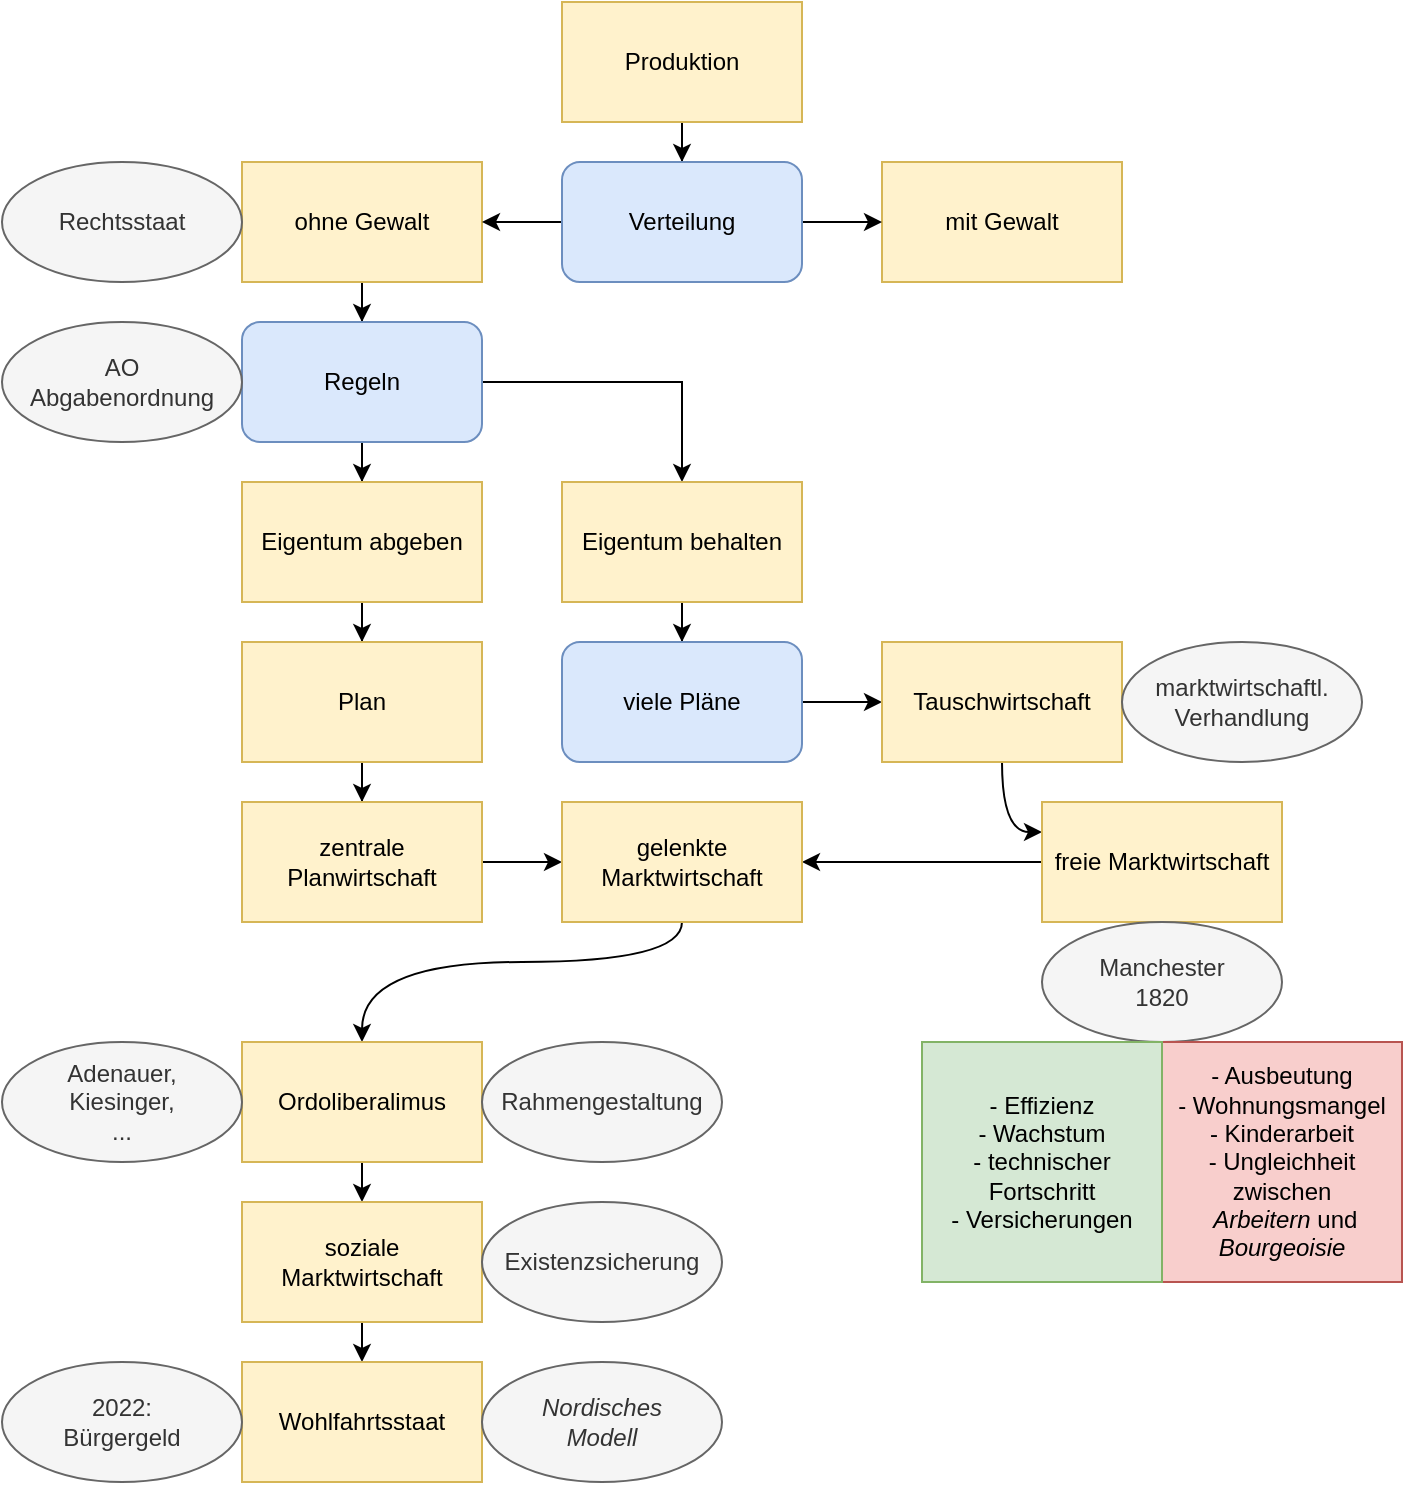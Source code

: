 <mxfile version="20.6.0" type="github">
  <diagram id="7QbTI-Qd8rcOK8mCKrct" name="Seite-1">
    <mxGraphModel dx="1038" dy="643" grid="1" gridSize="10" guides="1" tooltips="1" connect="1" arrows="1" fold="1" page="1" pageScale="1" pageWidth="827" pageHeight="1169" math="0" shadow="0">
      <root>
        <mxCell id="0" />
        <mxCell id="1" parent="0" />
        <mxCell id="zIE0uOBCSvr7S64_03uh-10" style="edgeStyle=orthogonalEdgeStyle;rounded=0;orthogonalLoop=1;jettySize=auto;html=1;" edge="1" parent="1" source="zIE0uOBCSvr7S64_03uh-1" target="zIE0uOBCSvr7S64_03uh-7">
          <mxGeometry relative="1" as="geometry" />
        </mxCell>
        <mxCell id="zIE0uOBCSvr7S64_03uh-1" value="Produktion" style="rounded=0;whiteSpace=wrap;html=1;fillColor=#fff2cc;strokeColor=#d6b656;" vertex="1" parent="1">
          <mxGeometry x="360" y="320" width="120" height="60" as="geometry" />
        </mxCell>
        <mxCell id="zIE0uOBCSvr7S64_03uh-13" style="edgeStyle=orthogonalEdgeStyle;rounded=0;orthogonalLoop=1;jettySize=auto;html=1;entryX=0.5;entryY=0;entryDx=0;entryDy=0;" edge="1" parent="1" source="zIE0uOBCSvr7S64_03uh-4" target="zIE0uOBCSvr7S64_03uh-6">
          <mxGeometry relative="1" as="geometry" />
        </mxCell>
        <mxCell id="zIE0uOBCSvr7S64_03uh-4" value="ohne Gewalt" style="rounded=0;whiteSpace=wrap;html=1;fillColor=#fff2cc;strokeColor=#d6b656;" vertex="1" parent="1">
          <mxGeometry x="200" y="400" width="120" height="60" as="geometry" />
        </mxCell>
        <mxCell id="zIE0uOBCSvr7S64_03uh-5" value="mit Gewalt" style="rounded=0;whiteSpace=wrap;html=1;fillColor=#fff2cc;strokeColor=#d6b656;" vertex="1" parent="1">
          <mxGeometry x="520" y="400" width="120" height="60" as="geometry" />
        </mxCell>
        <mxCell id="zIE0uOBCSvr7S64_03uh-14" style="edgeStyle=orthogonalEdgeStyle;rounded=0;orthogonalLoop=1;jettySize=auto;html=1;" edge="1" parent="1" source="zIE0uOBCSvr7S64_03uh-6" target="zIE0uOBCSvr7S64_03uh-9">
          <mxGeometry relative="1" as="geometry" />
        </mxCell>
        <mxCell id="zIE0uOBCSvr7S64_03uh-15" style="edgeStyle=orthogonalEdgeStyle;rounded=0;orthogonalLoop=1;jettySize=auto;html=1;" edge="1" parent="1" source="zIE0uOBCSvr7S64_03uh-6" target="zIE0uOBCSvr7S64_03uh-8">
          <mxGeometry relative="1" as="geometry" />
        </mxCell>
        <mxCell id="zIE0uOBCSvr7S64_03uh-6" value="Regeln" style="rounded=1;whiteSpace=wrap;html=1;fillColor=#dae8fc;strokeColor=#6c8ebf;" vertex="1" parent="1">
          <mxGeometry x="200" y="480" width="120" height="60" as="geometry" />
        </mxCell>
        <mxCell id="zIE0uOBCSvr7S64_03uh-11" style="edgeStyle=orthogonalEdgeStyle;rounded=0;orthogonalLoop=1;jettySize=auto;html=1;" edge="1" parent="1" source="zIE0uOBCSvr7S64_03uh-7" target="zIE0uOBCSvr7S64_03uh-5">
          <mxGeometry relative="1" as="geometry" />
        </mxCell>
        <mxCell id="zIE0uOBCSvr7S64_03uh-12" style="edgeStyle=orthogonalEdgeStyle;rounded=0;orthogonalLoop=1;jettySize=auto;html=1;entryX=1;entryY=0.5;entryDx=0;entryDy=0;" edge="1" parent="1" source="zIE0uOBCSvr7S64_03uh-7" target="zIE0uOBCSvr7S64_03uh-4">
          <mxGeometry relative="1" as="geometry" />
        </mxCell>
        <mxCell id="zIE0uOBCSvr7S64_03uh-7" value="Verteilung" style="rounded=1;whiteSpace=wrap;html=1;fillColor=#dae8fc;strokeColor=#6c8ebf;" vertex="1" parent="1">
          <mxGeometry x="360" y="400" width="120" height="60" as="geometry" />
        </mxCell>
        <mxCell id="zIE0uOBCSvr7S64_03uh-17" style="edgeStyle=orthogonalEdgeStyle;rounded=0;orthogonalLoop=1;jettySize=auto;html=1;entryX=0.5;entryY=0;entryDx=0;entryDy=0;" edge="1" parent="1" source="zIE0uOBCSvr7S64_03uh-8" target="zIE0uOBCSvr7S64_03uh-16">
          <mxGeometry relative="1" as="geometry" />
        </mxCell>
        <mxCell id="zIE0uOBCSvr7S64_03uh-8" value="Eigentum abgeben" style="rounded=0;whiteSpace=wrap;html=1;fillColor=#fff2cc;strokeColor=#d6b656;" vertex="1" parent="1">
          <mxGeometry x="200" y="560" width="120" height="60" as="geometry" />
        </mxCell>
        <mxCell id="zIE0uOBCSvr7S64_03uh-21" style="edgeStyle=orthogonalEdgeStyle;rounded=0;orthogonalLoop=1;jettySize=auto;html=1;" edge="1" parent="1" source="zIE0uOBCSvr7S64_03uh-9" target="zIE0uOBCSvr7S64_03uh-20">
          <mxGeometry relative="1" as="geometry" />
        </mxCell>
        <mxCell id="zIE0uOBCSvr7S64_03uh-9" value="Eigentum behalten" style="rounded=0;whiteSpace=wrap;html=1;fillColor=#fff2cc;strokeColor=#d6b656;" vertex="1" parent="1">
          <mxGeometry x="360" y="560" width="120" height="60" as="geometry" />
        </mxCell>
        <mxCell id="zIE0uOBCSvr7S64_03uh-19" style="edgeStyle=orthogonalEdgeStyle;rounded=0;orthogonalLoop=1;jettySize=auto;html=1;entryX=0.5;entryY=0;entryDx=0;entryDy=0;" edge="1" parent="1" source="zIE0uOBCSvr7S64_03uh-16" target="zIE0uOBCSvr7S64_03uh-18">
          <mxGeometry relative="1" as="geometry" />
        </mxCell>
        <mxCell id="zIE0uOBCSvr7S64_03uh-16" value="Plan" style="rounded=0;whiteSpace=wrap;html=1;fillColor=#fff2cc;strokeColor=#d6b656;" vertex="1" parent="1">
          <mxGeometry x="200" y="640" width="120" height="60" as="geometry" />
        </mxCell>
        <mxCell id="zIE0uOBCSvr7S64_03uh-49" style="edgeStyle=orthogonalEdgeStyle;curved=1;orthogonalLoop=1;jettySize=auto;html=1;exitX=1;exitY=0.5;exitDx=0;exitDy=0;" edge="1" parent="1" source="zIE0uOBCSvr7S64_03uh-18" target="zIE0uOBCSvr7S64_03uh-46">
          <mxGeometry relative="1" as="geometry" />
        </mxCell>
        <mxCell id="zIE0uOBCSvr7S64_03uh-18" value="zentrale Planwirtschaft" style="rounded=0;whiteSpace=wrap;html=1;fillColor=#fff2cc;strokeColor=#d6b656;" vertex="1" parent="1">
          <mxGeometry x="200" y="720" width="120" height="60" as="geometry" />
        </mxCell>
        <mxCell id="zIE0uOBCSvr7S64_03uh-34" style="edgeStyle=orthogonalEdgeStyle;rounded=0;orthogonalLoop=1;jettySize=auto;html=1;exitX=1;exitY=0.5;exitDx=0;exitDy=0;entryX=0;entryY=0.5;entryDx=0;entryDy=0;" edge="1" parent="1" source="zIE0uOBCSvr7S64_03uh-20" target="zIE0uOBCSvr7S64_03uh-31">
          <mxGeometry relative="1" as="geometry" />
        </mxCell>
        <mxCell id="zIE0uOBCSvr7S64_03uh-20" value="viele Pläne" style="rounded=1;whiteSpace=wrap;html=1;fillColor=#dae8fc;strokeColor=#6c8ebf;" vertex="1" parent="1">
          <mxGeometry x="360" y="640" width="120" height="60" as="geometry" />
        </mxCell>
        <mxCell id="zIE0uOBCSvr7S64_03uh-28" value="Rechtsstaat" style="ellipse;whiteSpace=wrap;html=1;fillColor=#f5f5f5;fontColor=#333333;strokeColor=#666666;" vertex="1" parent="1">
          <mxGeometry x="80" y="400" width="120" height="60" as="geometry" />
        </mxCell>
        <mxCell id="zIE0uOBCSvr7S64_03uh-30" value="AO&lt;br&gt;Abgabenordnung" style="ellipse;whiteSpace=wrap;html=1;fillColor=#f5f5f5;fontColor=#333333;strokeColor=#666666;" vertex="1" parent="1">
          <mxGeometry x="80" y="480" width="120" height="60" as="geometry" />
        </mxCell>
        <mxCell id="zIE0uOBCSvr7S64_03uh-45" style="edgeStyle=orthogonalEdgeStyle;curved=1;orthogonalLoop=1;jettySize=auto;html=1;entryX=0;entryY=0.25;entryDx=0;entryDy=0;" edge="1" parent="1" source="zIE0uOBCSvr7S64_03uh-31" target="zIE0uOBCSvr7S64_03uh-37">
          <mxGeometry relative="1" as="geometry">
            <Array as="points">
              <mxPoint x="580" y="735" />
            </Array>
          </mxGeometry>
        </mxCell>
        <mxCell id="zIE0uOBCSvr7S64_03uh-31" value="Tauschwirtschaft" style="rounded=0;whiteSpace=wrap;html=1;fillColor=#fff2cc;strokeColor=#d6b656;" vertex="1" parent="1">
          <mxGeometry x="520" y="640" width="120" height="60" as="geometry" />
        </mxCell>
        <mxCell id="zIE0uOBCSvr7S64_03uh-35" value="marktwirtschaftl.&lt;br&gt;Verhandlung" style="ellipse;whiteSpace=wrap;html=1;fillColor=#f5f5f5;fontColor=#333333;strokeColor=#666666;" vertex="1" parent="1">
          <mxGeometry x="640" y="640" width="120" height="60" as="geometry" />
        </mxCell>
        <mxCell id="zIE0uOBCSvr7S64_03uh-47" style="edgeStyle=orthogonalEdgeStyle;curved=1;orthogonalLoop=1;jettySize=auto;html=1;" edge="1" parent="1" source="zIE0uOBCSvr7S64_03uh-37" target="zIE0uOBCSvr7S64_03uh-46">
          <mxGeometry relative="1" as="geometry" />
        </mxCell>
        <mxCell id="zIE0uOBCSvr7S64_03uh-37" value="freie Marktwirtschaft" style="rounded=0;whiteSpace=wrap;html=1;fillColor=#fff2cc;strokeColor=#d6b656;" vertex="1" parent="1">
          <mxGeometry x="600" y="720" width="120" height="60" as="geometry" />
        </mxCell>
        <mxCell id="zIE0uOBCSvr7S64_03uh-39" value="Manchester&lt;br&gt;1820" style="ellipse;whiteSpace=wrap;html=1;fillColor=#f5f5f5;fontColor=#333333;strokeColor=#666666;" vertex="1" parent="1">
          <mxGeometry x="600" y="780" width="120" height="60" as="geometry" />
        </mxCell>
        <mxCell id="zIE0uOBCSvr7S64_03uh-43" value="- Ausbeutung&lt;br&gt;- Wohnungsmangel&lt;br&gt;- Kinderarbeit&lt;br&gt;- Ungleichheit zwischen&lt;br&gt;&lt;i&gt;&amp;nbsp;Arbeitern &lt;/i&gt;und &lt;i&gt;Bourgeoisie&lt;/i&gt;" style="whiteSpace=wrap;html=1;aspect=fixed;align=center;fillColor=#f8cecc;strokeColor=#b85450;" vertex="1" parent="1">
          <mxGeometry x="660" y="840" width="120" height="120" as="geometry" />
        </mxCell>
        <mxCell id="zIE0uOBCSvr7S64_03uh-44" value="- Effizienz&lt;br&gt;- Wachstum&lt;br&gt;- technischer Fortschritt&lt;br&gt;- Versicherungen" style="whiteSpace=wrap;html=1;aspect=fixed;fillColor=#d5e8d4;strokeColor=#82b366;" vertex="1" parent="1">
          <mxGeometry x="540" y="840" width="120" height="120" as="geometry" />
        </mxCell>
        <mxCell id="zIE0uOBCSvr7S64_03uh-55" style="edgeStyle=orthogonalEdgeStyle;orthogonalLoop=1;jettySize=auto;html=1;curved=1;" edge="1" parent="1" source="zIE0uOBCSvr7S64_03uh-46" target="zIE0uOBCSvr7S64_03uh-54">
          <mxGeometry relative="1" as="geometry">
            <Array as="points">
              <mxPoint x="420" y="800" />
              <mxPoint x="260" y="800" />
            </Array>
          </mxGeometry>
        </mxCell>
        <mxCell id="zIE0uOBCSvr7S64_03uh-46" value="gelenkte Marktwirtschaft&lt;br&gt;" style="rounded=0;whiteSpace=wrap;html=1;fillColor=#fff2cc;strokeColor=#d6b656;" vertex="1" parent="1">
          <mxGeometry x="360" y="720" width="120" height="60" as="geometry" />
        </mxCell>
        <mxCell id="zIE0uOBCSvr7S64_03uh-58" style="edgeStyle=orthogonalEdgeStyle;curved=1;orthogonalLoop=1;jettySize=auto;html=1;" edge="1" parent="1" source="zIE0uOBCSvr7S64_03uh-54" target="zIE0uOBCSvr7S64_03uh-57">
          <mxGeometry relative="1" as="geometry" />
        </mxCell>
        <mxCell id="zIE0uOBCSvr7S64_03uh-54" value="Ordoliberalimus" style="rounded=0;whiteSpace=wrap;html=1;fillColor=#fff2cc;strokeColor=#d6b656;" vertex="1" parent="1">
          <mxGeometry x="200" y="840" width="120" height="60" as="geometry" />
        </mxCell>
        <mxCell id="zIE0uOBCSvr7S64_03uh-56" value="Adenauer,&lt;br&gt;Kiesinger,&lt;br&gt;..." style="ellipse;whiteSpace=wrap;html=1;fillColor=#f5f5f5;fontColor=#333333;strokeColor=#666666;" vertex="1" parent="1">
          <mxGeometry x="80" y="840" width="120" height="60" as="geometry" />
        </mxCell>
        <mxCell id="zIE0uOBCSvr7S64_03uh-62" style="edgeStyle=orthogonalEdgeStyle;curved=1;orthogonalLoop=1;jettySize=auto;html=1;" edge="1" parent="1" source="zIE0uOBCSvr7S64_03uh-57" target="zIE0uOBCSvr7S64_03uh-61">
          <mxGeometry relative="1" as="geometry" />
        </mxCell>
        <mxCell id="zIE0uOBCSvr7S64_03uh-57" value="soziale Marktwirtschaft" style="rounded=0;whiteSpace=wrap;html=1;fillColor=#fff2cc;strokeColor=#d6b656;" vertex="1" parent="1">
          <mxGeometry x="200" y="920" width="120" height="60" as="geometry" />
        </mxCell>
        <mxCell id="zIE0uOBCSvr7S64_03uh-59" value="Rahmengestaltung" style="ellipse;whiteSpace=wrap;html=1;fillColor=#f5f5f5;fontColor=#333333;strokeColor=#666666;" vertex="1" parent="1">
          <mxGeometry x="320" y="840" width="120" height="60" as="geometry" />
        </mxCell>
        <mxCell id="zIE0uOBCSvr7S64_03uh-60" value="Existenzsicherung" style="ellipse;whiteSpace=wrap;html=1;fillColor=#f5f5f5;fontColor=#333333;strokeColor=#666666;" vertex="1" parent="1">
          <mxGeometry x="320" y="920" width="120" height="60" as="geometry" />
        </mxCell>
        <mxCell id="zIE0uOBCSvr7S64_03uh-61" value="Wohlfahrtsstaat" style="rounded=0;whiteSpace=wrap;html=1;fillColor=#fff2cc;strokeColor=#d6b656;" vertex="1" parent="1">
          <mxGeometry x="200" y="1000" width="120" height="60" as="geometry" />
        </mxCell>
        <mxCell id="zIE0uOBCSvr7S64_03uh-63" value="2022:&lt;br&gt;Bürgergeld" style="ellipse;whiteSpace=wrap;html=1;fillColor=#f5f5f5;fontColor=#333333;strokeColor=#666666;" vertex="1" parent="1">
          <mxGeometry x="80" y="1000" width="120" height="60" as="geometry" />
        </mxCell>
        <mxCell id="zIE0uOBCSvr7S64_03uh-64" value="&lt;i&gt;Nordisches&lt;br&gt;Modell&lt;/i&gt;" style="ellipse;whiteSpace=wrap;html=1;fillColor=#f5f5f5;fontColor=#333333;strokeColor=#666666;" vertex="1" parent="1">
          <mxGeometry x="320" y="1000" width="120" height="60" as="geometry" />
        </mxCell>
      </root>
    </mxGraphModel>
  </diagram>
</mxfile>

